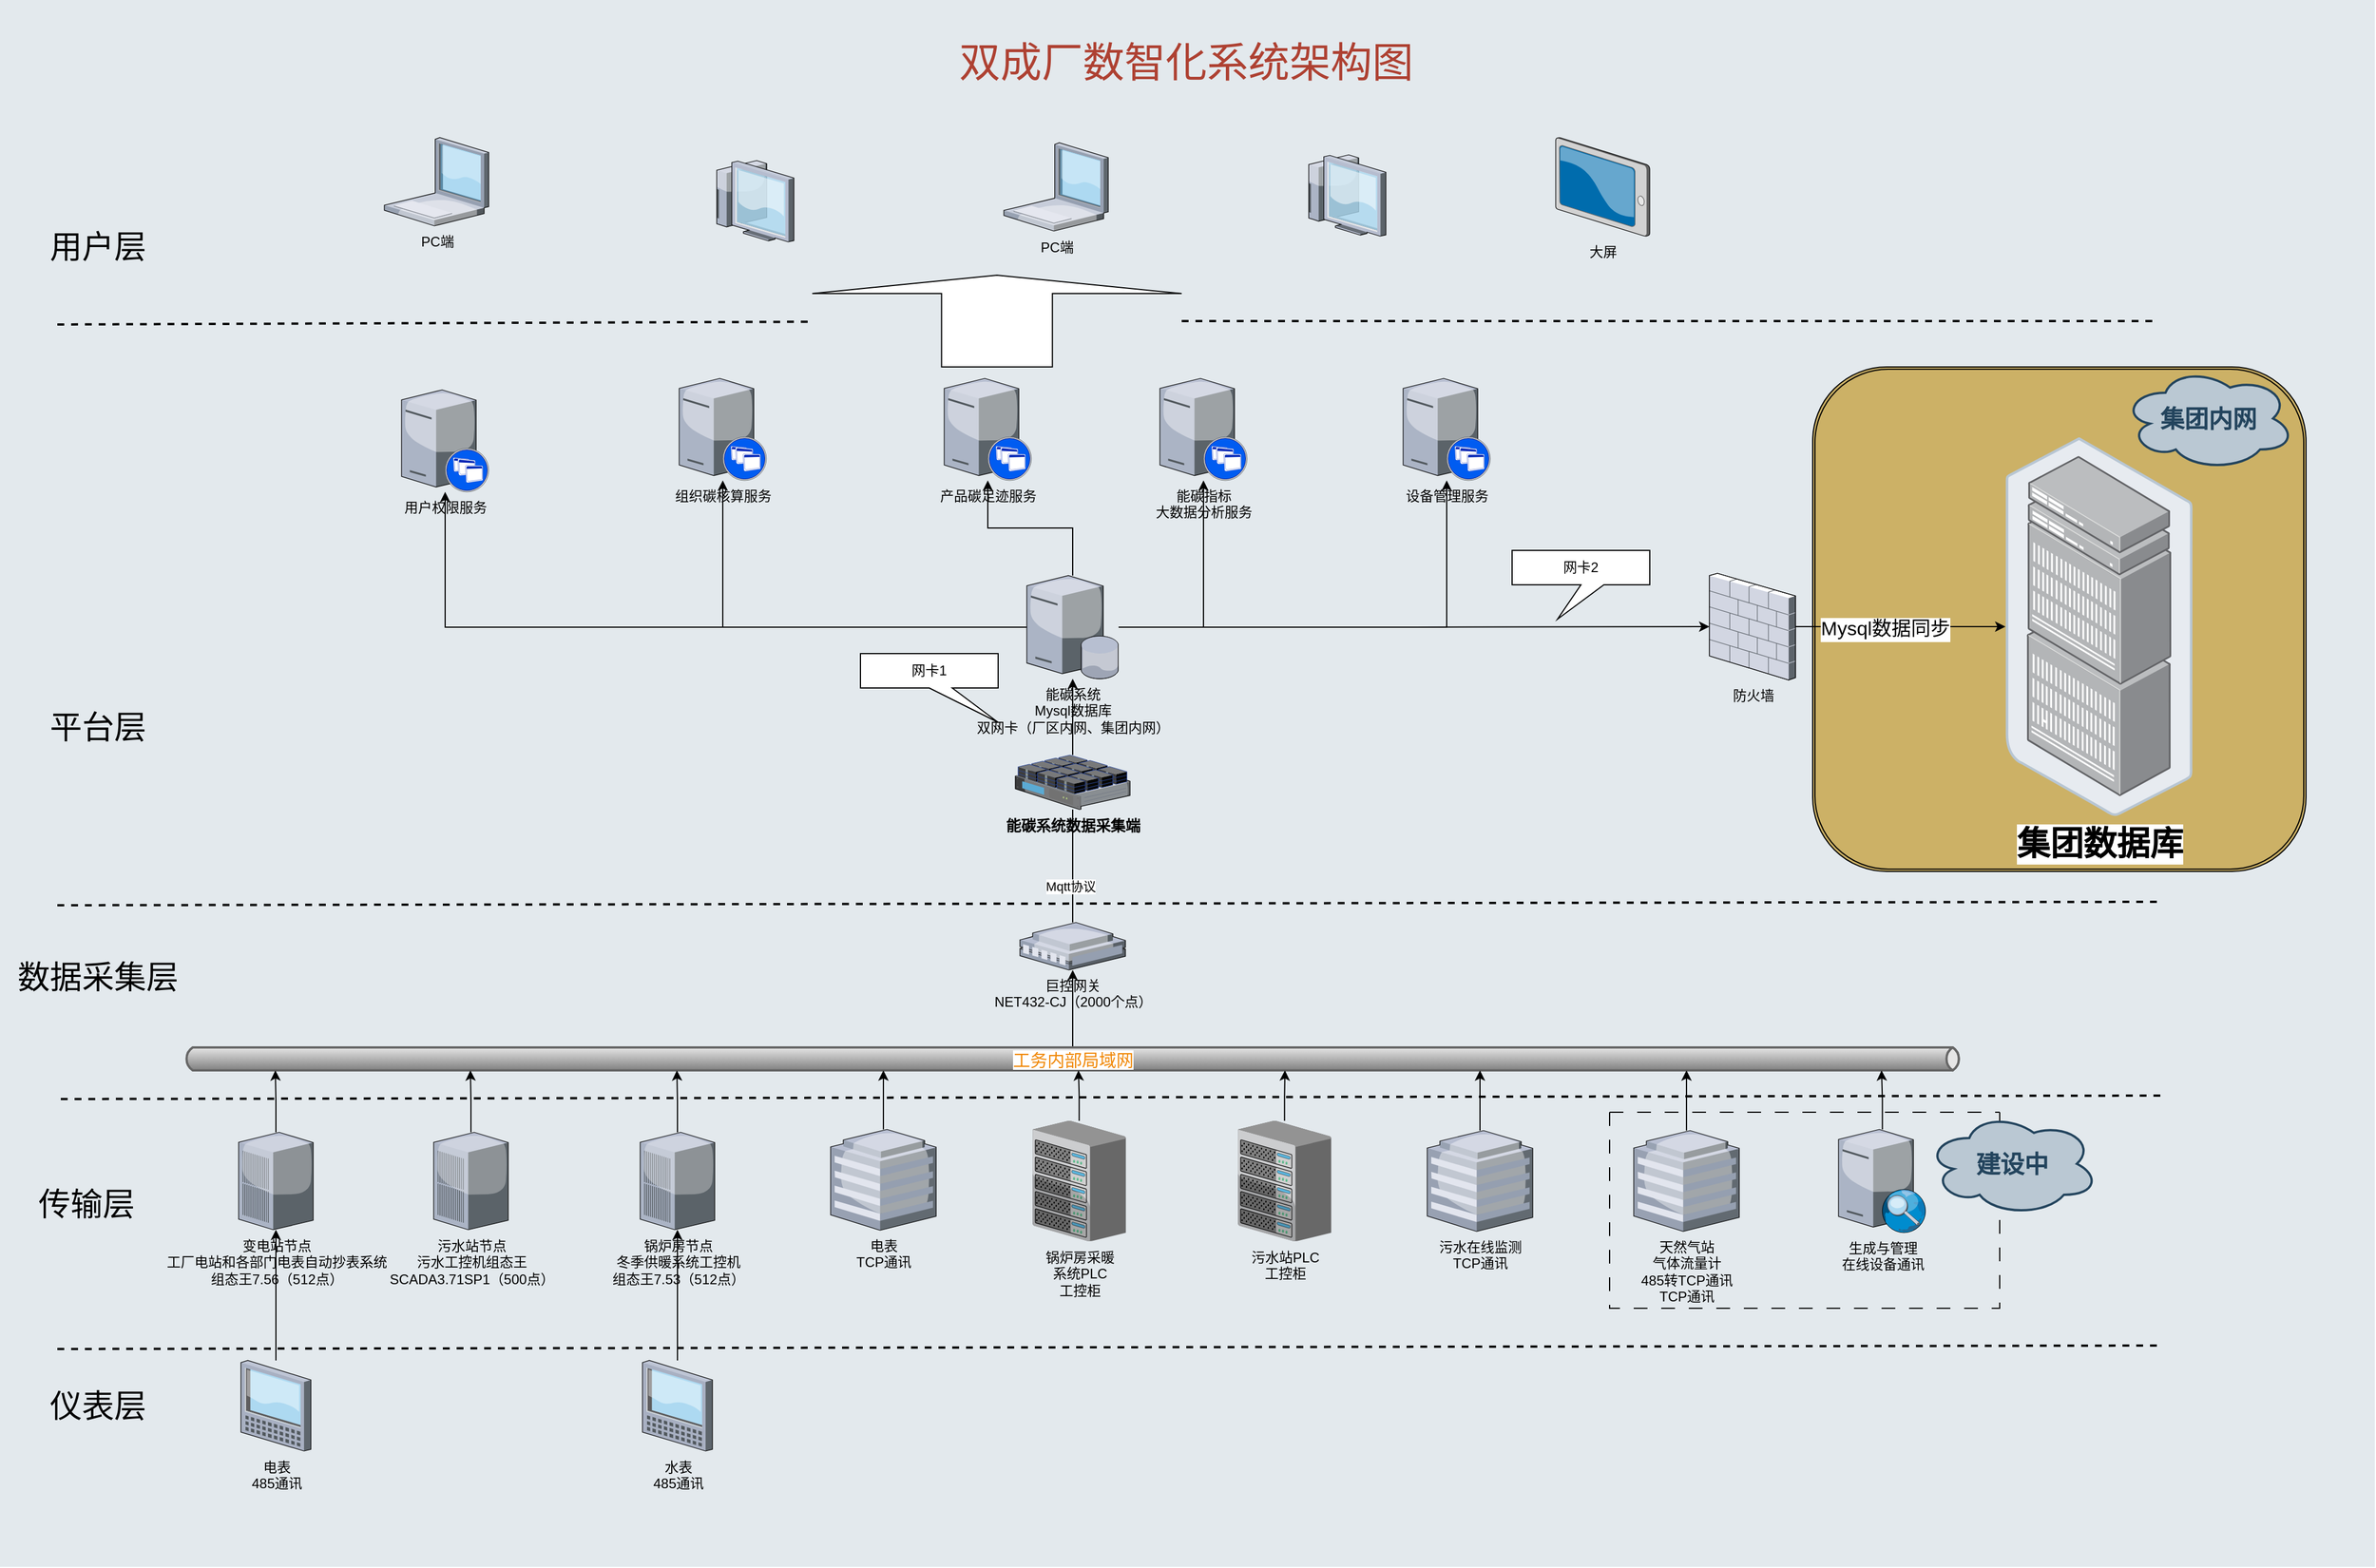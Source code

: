 <mxfile version="28.1.2">
  <diagram id="a45cf8ec-cd66-6f27-3ac3-be6e809c9e4a" name="Page-1">
    <mxGraphModel dx="3778" dy="1636" grid="1" gridSize="10" guides="1" tooltips="1" connect="1" arrows="1" fold="1" page="1" pageScale="1" pageWidth="827" pageHeight="1169" background="none" math="0" shadow="0">
      <root>
        <mxCell id="0" />
        <mxCell id="1" parent="0" />
        <mxCell id="RH_t09FBcoY_n2bVqSQD-389" value="" style="rounded=0;whiteSpace=wrap;html=1;shadow=0;strokeColor=none;fillColor=#BAC8D3;gradientColor=none;fontSize=18;fontColor=#F08705;opacity=40;fontStyle=0;strokeWidth=3;" parent="1" vertex="1">
          <mxGeometry x="-70" y="150" width="2070" height="1366.5" as="geometry" />
        </mxCell>
        <mxCell id="RH_t09FBcoY_n2bVqSQD-469" value="" style="shape=singleArrow;direction=north;whiteSpace=wrap;html=1;" parent="1" vertex="1">
          <mxGeometry x="638" y="390" width="322" height="80" as="geometry" />
        </mxCell>
        <mxCell id="RH_t09FBcoY_n2bVqSQD-466" value="" style="shape=ext;double=1;rounded=1;whiteSpace=wrap;html=1;fillColor=light-dark(#ccb166, #ededed);" parent="1" vertex="1">
          <mxGeometry x="1510" y="470" width="430" height="440" as="geometry" />
        </mxCell>
        <mxCell id="168" value="双成厂数智化系统架构图" style="text;html=1;strokeColor=none;fillColor=none;align=center;verticalAlign=middle;whiteSpace=wrap;overflow=hidden;shadow=0;fontSize=36;fontColor=#AE4132;fontStyle=0" parent="1" vertex="1">
          <mxGeometry x="274" y="180" width="1380" height="45" as="geometry" />
        </mxCell>
        <mxCell id="171" style="edgeStyle=orthogonalEdgeStyle;rounded=0;jumpStyle=none;html=1;exitX=0;exitY=0.5;entryX=0;entryY=0.5;shadow=0;labelBackgroundColor=none;startArrow=none;startFill=0;endArrow=classic;endFill=1;endSize=6;jettySize=auto;orthogonalLoop=1;strokeColor=#23445D;strokeWidth=2;fillColor=#F08705;fontFamily=Helvetica;fontSize=14;fontColor=#F08705;align=left;fontStyle=0" parent="1" source="168" target="168" edge="1">
          <mxGeometry relative="1" as="geometry" />
        </mxCell>
        <mxCell id="RH_t09FBcoY_n2bVqSQD-436" style="edgeStyle=orthogonalEdgeStyle;rounded=0;orthogonalLoop=1;jettySize=auto;html=1;" parent="1" source="RH_t09FBcoY_n2bVqSQD-397" target="RH_t09FBcoY_n2bVqSQD-414" edge="1">
          <mxGeometry relative="1" as="geometry" />
        </mxCell>
        <mxCell id="RH_t09FBcoY_n2bVqSQD-397" value="&lt;font style=&quot;font-size: 15px; background-color: light-dark(#ffffff, var(--ge-dark-color, #121212));&quot;&gt;工务内部局域网&lt;/font&gt;" style="strokeWidth=2;strokeColor=#666666;dashed=0;align=center;html=1;fontSize=8;shape=mxgraph.eip.messageChannel;shadow=0;fillColor=#FFFFFF;gradientColor=none;fontColor=#F08705;fontStyle=0" parent="1" vertex="1">
          <mxGeometry x="90" y="1063.5" width="1550" height="20" as="geometry" />
        </mxCell>
        <mxCell id="RH_t09FBcoY_n2bVqSQD-399" value="变电站节点&lt;div&gt;工厂电站和各部门电表自动抄表系统&lt;/div&gt;&lt;div&gt;组态王7.56（512点）&lt;/div&gt;" style="verticalLabelPosition=bottom;sketch=0;aspect=fixed;html=1;verticalAlign=top;strokeColor=none;align=center;outlineConnect=0;shape=mxgraph.citrix.pbx_server;" parent="1" vertex="1">
          <mxGeometry x="138" y="1137.5" width="65" height="85" as="geometry" />
        </mxCell>
        <mxCell id="RH_t09FBcoY_n2bVqSQD-400" value="污水站节点&lt;div&gt;污水工控机组态王&lt;/div&gt;&lt;div&gt;SCADA3.71SP1（500点）&lt;/div&gt;" style="verticalLabelPosition=bottom;sketch=0;aspect=fixed;html=1;verticalAlign=top;strokeColor=none;align=center;outlineConnect=0;shape=mxgraph.citrix.pbx_server;" parent="1" vertex="1">
          <mxGeometry x="308" y="1137.5" width="65" height="85" as="geometry" />
        </mxCell>
        <mxCell id="RH_t09FBcoY_n2bVqSQD-402" value="锅炉房节点&lt;div&gt;冬季供暖系统工控机&lt;/div&gt;&lt;div&gt;组态王7.53（512点）&lt;/div&gt;" style="verticalLabelPosition=bottom;sketch=0;aspect=fixed;html=1;verticalAlign=top;strokeColor=none;align=center;outlineConnect=0;shape=mxgraph.citrix.pbx_server;" parent="1" vertex="1">
          <mxGeometry x="488" y="1137.5" width="65" height="85" as="geometry" />
        </mxCell>
        <mxCell id="RH_t09FBcoY_n2bVqSQD-403" value="锅炉房采暖&lt;div&gt;系统PLC&lt;/div&gt;&lt;div&gt;工控柜&lt;/div&gt;" style="verticalLabelPosition=bottom;sketch=0;aspect=fixed;html=1;verticalAlign=top;strokeColor=none;align=center;outlineConnect=0;shape=mxgraph.citrix.chassis;" parent="1" vertex="1">
          <mxGeometry x="830" y="1127.5" width="81.34" height="105" as="geometry" />
        </mxCell>
        <mxCell id="RH_t09FBcoY_n2bVqSQD-404" value="电表&lt;div&gt;TCP通讯&lt;/div&gt;" style="verticalLabelPosition=bottom;sketch=0;aspect=fixed;html=1;verticalAlign=top;strokeColor=none;align=center;outlineConnect=0;shape=mxgraph.citrix.hq_enterprise;" parent="1" vertex="1">
          <mxGeometry x="654" y="1135" width="92" height="88" as="geometry" />
        </mxCell>
        <mxCell id="RH_t09FBcoY_n2bVqSQD-405" value="污水站PLC&lt;div&gt;&lt;span style=&quot;background-color: transparent; color: light-dark(rgb(0, 0, 0), rgb(255, 255, 255));&quot;&gt;工控柜&lt;/span&gt;&lt;/div&gt;" style="verticalLabelPosition=bottom;sketch=0;aspect=fixed;html=1;verticalAlign=top;strokeColor=none;align=center;outlineConnect=0;shape=mxgraph.citrix.chassis;" parent="1" vertex="1">
          <mxGeometry x="1009" y="1127.5" width="81.34" height="105" as="geometry" />
        </mxCell>
        <mxCell id="RH_t09FBcoY_n2bVqSQD-406" value="&lt;span style=&quot;background-color: transparent; color: light-dark(rgb(0, 0, 0), rgb(255, 255, 255));&quot;&gt;污水在线监测&lt;/span&gt;&lt;div&gt;&lt;span style=&quot;background-color: transparent; color: light-dark(rgb(0, 0, 0), rgb(255, 255, 255));&quot;&gt;TCP通讯&lt;/span&gt;&lt;/div&gt;" style="verticalLabelPosition=bottom;sketch=0;aspect=fixed;html=1;verticalAlign=top;strokeColor=none;align=center;outlineConnect=0;shape=mxgraph.citrix.hq_enterprise;" parent="1" vertex="1">
          <mxGeometry x="1174" y="1136" width="92" height="88" as="geometry" />
        </mxCell>
        <mxCell id="RH_t09FBcoY_n2bVqSQD-407" value="&lt;span style=&quot;background-color: transparent; color: light-dark(rgb(0, 0, 0), rgb(255, 255, 255));&quot;&gt;天然气站&lt;/span&gt;&lt;div&gt;气体流量计&lt;/div&gt;&lt;div&gt;485转TCP通讯&lt;br&gt;&lt;div&gt;&lt;span style=&quot;background-color: transparent; color: light-dark(rgb(0, 0, 0), rgb(255, 255, 255));&quot;&gt;TCP通讯&lt;/span&gt;&lt;/div&gt;&lt;/div&gt;" style="verticalLabelPosition=bottom;sketch=0;aspect=fixed;html=1;verticalAlign=top;strokeColor=none;align=center;outlineConnect=0;shape=mxgraph.citrix.hq_enterprise;" parent="1" vertex="1">
          <mxGeometry x="1354" y="1136" width="92" height="88" as="geometry" />
        </mxCell>
        <mxCell id="RH_t09FBcoY_n2bVqSQD-408" value="生成与管理&lt;div&gt;在线设备通讯&lt;/div&gt;" style="verticalLabelPosition=bottom;sketch=0;aspect=fixed;html=1;verticalAlign=top;strokeColor=none;align=center;outlineConnect=0;shape=mxgraph.citrix.edgesight_server;" parent="1" vertex="1">
          <mxGeometry x="1532.5" y="1135" width="76.5" height="90" as="geometry" />
        </mxCell>
        <mxCell id="RH_t09FBcoY_n2bVqSQD-427" style="edgeStyle=orthogonalEdgeStyle;rounded=0;orthogonalLoop=1;jettySize=auto;html=1;" parent="1" source="RH_t09FBcoY_n2bVqSQD-410" target="RH_t09FBcoY_n2bVqSQD-399" edge="1">
          <mxGeometry relative="1" as="geometry" />
        </mxCell>
        <mxCell id="RH_t09FBcoY_n2bVqSQD-410" value="电表&lt;div&gt;485通讯&lt;/div&gt;" style="verticalLabelPosition=bottom;sketch=0;aspect=fixed;html=1;verticalAlign=top;strokeColor=none;align=center;outlineConnect=0;shape=mxgraph.citrix.tablet_1;" parent="1" vertex="1">
          <mxGeometry x="140" y="1336.5" width="61" height="79" as="geometry" />
        </mxCell>
        <mxCell id="RH_t09FBcoY_n2bVqSQD-428" style="edgeStyle=orthogonalEdgeStyle;rounded=0;orthogonalLoop=1;jettySize=auto;html=1;" parent="1" source="RH_t09FBcoY_n2bVqSQD-411" target="RH_t09FBcoY_n2bVqSQD-402" edge="1">
          <mxGeometry relative="1" as="geometry" />
        </mxCell>
        <mxCell id="RH_t09FBcoY_n2bVqSQD-411" value="水表&lt;div&gt;485通讯&lt;/div&gt;" style="verticalLabelPosition=bottom;sketch=0;aspect=fixed;html=1;verticalAlign=top;strokeColor=none;align=center;outlineConnect=0;shape=mxgraph.citrix.tablet_1;" parent="1" vertex="1">
          <mxGeometry x="490" y="1336.5" width="61" height="79" as="geometry" />
        </mxCell>
        <mxCell id="RH_t09FBcoY_n2bVqSQD-413" style="edgeStyle=orthogonalEdgeStyle;rounded=0;orthogonalLoop=1;jettySize=auto;html=1;endArrow=none;endFill=0;" parent="1" source="RH_t09FBcoY_n2bVqSQD-414" target="RH_t09FBcoY_n2bVqSQD-424" edge="1">
          <mxGeometry relative="1" as="geometry">
            <mxPoint x="865" y="836.5" as="targetPoint" />
          </mxGeometry>
        </mxCell>
        <mxCell id="RH_t09FBcoY_n2bVqSQD-480" value="Mqtt协议" style="edgeLabel;html=1;align=center;verticalAlign=middle;resizable=0;points=[];" parent="RH_t09FBcoY_n2bVqSQD-413" vertex="1" connectable="0">
          <mxGeometry x="-0.325" y="2" relative="1" as="geometry">
            <mxPoint y="1" as="offset" />
          </mxGeometry>
        </mxCell>
        <mxCell id="RH_t09FBcoY_n2bVqSQD-414" value="&lt;div&gt;巨控网关&lt;/div&gt;NET432-CJ（2000个点）" style="verticalLabelPosition=bottom;sketch=0;aspect=fixed;html=1;verticalAlign=top;strokeColor=none;align=center;outlineConnect=0;shape=mxgraph.citrix.remote_office;" parent="1" vertex="1">
          <mxGeometry x="819" y="954.5" width="92" height="41.5" as="geometry" />
        </mxCell>
        <mxCell id="RH_t09FBcoY_n2bVqSQD-415" value="" style="endArrow=none;dashed=1;html=1;rounded=0;strokeWidth=2;" parent="1" edge="1">
          <mxGeometry width="50" height="50" relative="1" as="geometry">
            <mxPoint x="-20" y="1326.5" as="sourcePoint" />
            <mxPoint x="1810" y="1323.5" as="targetPoint" />
          </mxGeometry>
        </mxCell>
        <mxCell id="RH_t09FBcoY_n2bVqSQD-416" value="" style="endArrow=none;dashed=1;html=1;rounded=0;strokeWidth=2;" parent="1" edge="1">
          <mxGeometry width="50" height="50" relative="1" as="geometry">
            <mxPoint x="-17" y="1108.5" as="sourcePoint" />
            <mxPoint x="1813" y="1105.5" as="targetPoint" />
          </mxGeometry>
        </mxCell>
        <mxCell id="RH_t09FBcoY_n2bVqSQD-417" value="&lt;font style=&quot;font-size: 28px;&quot;&gt;仪表层&lt;/font&gt;" style="text;html=1;align=center;verticalAlign=middle;resizable=0;points=[];autosize=1;strokeColor=none;fillColor=none;" parent="1" vertex="1">
          <mxGeometry x="-40" y="1351" width="110" height="50" as="geometry" />
        </mxCell>
        <mxCell id="RH_t09FBcoY_n2bVqSQD-418" value="&lt;font style=&quot;font-size: 28px;&quot;&gt;传输层&lt;/font&gt;" style="text;html=1;align=center;verticalAlign=middle;resizable=0;points=[];autosize=1;strokeColor=none;fillColor=none;" parent="1" vertex="1">
          <mxGeometry x="-50" y="1175" width="110" height="50" as="geometry" />
        </mxCell>
        <mxCell id="RH_t09FBcoY_n2bVqSQD-419" value="" style="endArrow=none;dashed=1;html=1;rounded=0;strokeWidth=2;" parent="1" edge="1">
          <mxGeometry width="50" height="50" relative="1" as="geometry">
            <mxPoint x="-20" y="939.5" as="sourcePoint" />
            <mxPoint x="1810" y="936.5" as="targetPoint" />
          </mxGeometry>
        </mxCell>
        <mxCell id="RH_t09FBcoY_n2bVqSQD-421" value="&lt;font style=&quot;font-size: 28px;&quot;&gt;数据采集层&lt;/font&gt;" style="text;html=1;align=center;verticalAlign=middle;resizable=0;points=[];autosize=1;strokeColor=none;fillColor=none;" parent="1" vertex="1">
          <mxGeometry x="-65" y="976.5" width="160" height="50" as="geometry" />
        </mxCell>
        <mxCell id="RH_t09FBcoY_n2bVqSQD-444" style="edgeStyle=orthogonalEdgeStyle;rounded=0;orthogonalLoop=1;jettySize=auto;html=1;" parent="1" source="RH_t09FBcoY_n2bVqSQD-423" target="RH_t09FBcoY_n2bVqSQD-442" edge="1">
          <mxGeometry relative="1" as="geometry" />
        </mxCell>
        <mxCell id="RH_t09FBcoY_n2bVqSQD-462" value="Mysql数据同步" style="edgeLabel;html=1;align=center;verticalAlign=middle;resizable=0;points=[];fontSize=17;" parent="RH_t09FBcoY_n2bVqSQD-444" vertex="1" connectable="0">
          <mxGeometry x="-0.634" y="-2" relative="1" as="geometry">
            <mxPoint x="44" as="offset" />
          </mxGeometry>
        </mxCell>
        <mxCell id="RH_t09FBcoY_n2bVqSQD-423" value="防火墙" style="verticalLabelPosition=bottom;sketch=0;aspect=fixed;html=1;verticalAlign=top;strokeColor=none;align=center;outlineConnect=0;shape=mxgraph.citrix.firewall;" parent="1" vertex="1">
          <mxGeometry x="1420" y="650" width="75" height="93" as="geometry" />
        </mxCell>
        <mxCell id="RH_t09FBcoY_n2bVqSQD-435" style="edgeStyle=orthogonalEdgeStyle;rounded=0;orthogonalLoop=1;jettySize=auto;html=1;" parent="1" source="RH_t09FBcoY_n2bVqSQD-424" target="RH_t09FBcoY_n2bVqSQD-431" edge="1">
          <mxGeometry relative="1" as="geometry" />
        </mxCell>
        <mxCell id="RH_t09FBcoY_n2bVqSQD-424" value="&lt;font style=&quot;font-size: 13px;&quot;&gt;&lt;b&gt;能碳系统数据采集端&lt;/b&gt;&lt;/font&gt;" style="verticalLabelPosition=bottom;sketch=0;aspect=fixed;html=1;verticalAlign=top;strokeColor=none;align=center;outlineConnect=0;shape=mxgraph.citrix.netscaler_sdx;" parent="1" vertex="1">
          <mxGeometry x="815" y="808.5" width="100" height="47.5" as="geometry" />
        </mxCell>
        <mxCell id="RH_t09FBcoY_n2bVqSQD-425" value="&lt;font style=&quot;font-size: 28px;&quot;&gt;平台层&lt;/font&gt;" style="text;html=1;align=center;verticalAlign=middle;resizable=0;points=[];autosize=1;strokeColor=none;fillColor=none;" parent="1" vertex="1">
          <mxGeometry x="-40" y="758.5" width="110" height="50" as="geometry" />
        </mxCell>
        <mxCell id="RH_t09FBcoY_n2bVqSQD-429" style="edgeStyle=orthogonalEdgeStyle;rounded=0;orthogonalLoop=1;jettySize=auto;html=1;entryX=0;entryY=1;entryDx=80;entryDy=0;entryPerimeter=0;" parent="1" source="RH_t09FBcoY_n2bVqSQD-399" target="RH_t09FBcoY_n2bVqSQD-397" edge="1">
          <mxGeometry relative="1" as="geometry" />
        </mxCell>
        <mxCell id="RH_t09FBcoY_n2bVqSQD-443" style="edgeStyle=orthogonalEdgeStyle;rounded=0;orthogonalLoop=1;jettySize=auto;html=1;" parent="1" source="RH_t09FBcoY_n2bVqSQD-431" target="RH_t09FBcoY_n2bVqSQD-423" edge="1">
          <mxGeometry relative="1" as="geometry" />
        </mxCell>
        <mxCell id="RH_t09FBcoY_n2bVqSQD-454" style="edgeStyle=orthogonalEdgeStyle;rounded=0;orthogonalLoop=1;jettySize=auto;html=1;" parent="1" source="RH_t09FBcoY_n2bVqSQD-431" target="RH_t09FBcoY_n2bVqSQD-448" edge="1">
          <mxGeometry relative="1" as="geometry" />
        </mxCell>
        <mxCell id="RH_t09FBcoY_n2bVqSQD-455" style="edgeStyle=orthogonalEdgeStyle;rounded=0;orthogonalLoop=1;jettySize=auto;html=1;" parent="1" source="RH_t09FBcoY_n2bVqSQD-431" target="RH_t09FBcoY_n2bVqSQD-449" edge="1">
          <mxGeometry relative="1" as="geometry" />
        </mxCell>
        <mxCell id="RH_t09FBcoY_n2bVqSQD-456" style="edgeStyle=orthogonalEdgeStyle;rounded=0;orthogonalLoop=1;jettySize=auto;html=1;" parent="1" source="RH_t09FBcoY_n2bVqSQD-431" target="RH_t09FBcoY_n2bVqSQD-450" edge="1">
          <mxGeometry relative="1" as="geometry" />
        </mxCell>
        <mxCell id="RH_t09FBcoY_n2bVqSQD-458" style="edgeStyle=orthogonalEdgeStyle;rounded=0;orthogonalLoop=1;jettySize=auto;html=1;" parent="1" source="RH_t09FBcoY_n2bVqSQD-431" target="RH_t09FBcoY_n2bVqSQD-451" edge="1">
          <mxGeometry relative="1" as="geometry" />
        </mxCell>
        <mxCell id="RH_t09FBcoY_n2bVqSQD-459" style="edgeStyle=orthogonalEdgeStyle;rounded=0;orthogonalLoop=1;jettySize=auto;html=1;" parent="1" source="RH_t09FBcoY_n2bVqSQD-431" target="RH_t09FBcoY_n2bVqSQD-452" edge="1">
          <mxGeometry relative="1" as="geometry" />
        </mxCell>
        <mxCell id="RH_t09FBcoY_n2bVqSQD-431" value="能碳系统&lt;div&gt;Mysql数据库&lt;/div&gt;&lt;div&gt;双网卡（厂区内网、集团内网）&lt;/div&gt;" style="verticalLabelPosition=bottom;sketch=0;aspect=fixed;html=1;verticalAlign=top;strokeColor=none;align=center;outlineConnect=0;shape=mxgraph.citrix.database_server;" parent="1" vertex="1">
          <mxGeometry x="825" y="652" width="80" height="90" as="geometry" />
        </mxCell>
        <mxCell id="RH_t09FBcoY_n2bVqSQD-432" style="edgeStyle=orthogonalEdgeStyle;rounded=0;orthogonalLoop=1;jettySize=auto;html=1;entryX=0;entryY=1;entryDx=250;entryDy=0;entryPerimeter=0;" parent="1" source="RH_t09FBcoY_n2bVqSQD-400" target="RH_t09FBcoY_n2bVqSQD-397" edge="1">
          <mxGeometry relative="1" as="geometry" />
        </mxCell>
        <mxCell id="RH_t09FBcoY_n2bVqSQD-433" style="edgeStyle=orthogonalEdgeStyle;rounded=0;orthogonalLoop=1;jettySize=auto;html=1;entryX=0;entryY=1;entryDx=430;entryDy=0;entryPerimeter=0;" parent="1" source="RH_t09FBcoY_n2bVqSQD-402" target="RH_t09FBcoY_n2bVqSQD-397" edge="1">
          <mxGeometry relative="1" as="geometry" />
        </mxCell>
        <mxCell id="RH_t09FBcoY_n2bVqSQD-434" style="edgeStyle=orthogonalEdgeStyle;rounded=0;orthogonalLoop=1;jettySize=auto;html=1;entryX=0;entryY=1;entryDx=610;entryDy=0;entryPerimeter=0;" parent="1" source="RH_t09FBcoY_n2bVqSQD-404" target="RH_t09FBcoY_n2bVqSQD-397" edge="1">
          <mxGeometry relative="1" as="geometry" />
        </mxCell>
        <mxCell id="RH_t09FBcoY_n2bVqSQD-437" style="edgeStyle=orthogonalEdgeStyle;rounded=0;orthogonalLoop=1;jettySize=auto;html=1;entryX=0;entryY=1;entryDx=780;entryDy=0;entryPerimeter=0;" parent="1" source="RH_t09FBcoY_n2bVqSQD-403" target="RH_t09FBcoY_n2bVqSQD-397" edge="1">
          <mxGeometry relative="1" as="geometry" />
        </mxCell>
        <mxCell id="RH_t09FBcoY_n2bVqSQD-438" style="edgeStyle=orthogonalEdgeStyle;rounded=0;orthogonalLoop=1;jettySize=auto;html=1;entryX=0;entryY=1;entryDx=960;entryDy=0;entryPerimeter=0;" parent="1" source="RH_t09FBcoY_n2bVqSQD-405" target="RH_t09FBcoY_n2bVqSQD-397" edge="1">
          <mxGeometry relative="1" as="geometry" />
        </mxCell>
        <mxCell id="RH_t09FBcoY_n2bVqSQD-439" style="edgeStyle=orthogonalEdgeStyle;rounded=0;orthogonalLoop=1;jettySize=auto;html=1;entryX=0;entryY=1;entryDx=1130;entryDy=0;entryPerimeter=0;" parent="1" source="RH_t09FBcoY_n2bVqSQD-406" target="RH_t09FBcoY_n2bVqSQD-397" edge="1">
          <mxGeometry relative="1" as="geometry" />
        </mxCell>
        <mxCell id="RH_t09FBcoY_n2bVqSQD-440" style="edgeStyle=orthogonalEdgeStyle;rounded=0;orthogonalLoop=1;jettySize=auto;html=1;entryX=0;entryY=1;entryDx=1310;entryDy=0;entryPerimeter=0;" parent="1" source="RH_t09FBcoY_n2bVqSQD-407" target="RH_t09FBcoY_n2bVqSQD-397" edge="1">
          <mxGeometry relative="1" as="geometry" />
        </mxCell>
        <mxCell id="RH_t09FBcoY_n2bVqSQD-441" style="edgeStyle=orthogonalEdgeStyle;rounded=0;orthogonalLoop=1;jettySize=auto;html=1;entryX=0;entryY=1;entryDx=1480;entryDy=0;entryPerimeter=0;" parent="1" source="RH_t09FBcoY_n2bVqSQD-408" target="RH_t09FBcoY_n2bVqSQD-397" edge="1">
          <mxGeometry relative="1" as="geometry" />
        </mxCell>
        <mxCell id="RH_t09FBcoY_n2bVqSQD-442" value="&lt;font style=&quot;font-size: 29px;&quot;&gt;&lt;b&gt;集团数据库&lt;/b&gt;&lt;/font&gt;" style="image;points=[];aspect=fixed;html=1;align=center;shadow=0;dashed=0;image=img/lib/allied_telesis/storage/Datacenter_Server_Rack_EoR.svg;" parent="1" vertex="1">
          <mxGeometry x="1678" y="531.4" width="163.39" height="330.2" as="geometry" />
        </mxCell>
        <mxCell id="RH_t09FBcoY_n2bVqSQD-445" value="&lt;font style=&quot;font-size: 28px;&quot;&gt;用户层&lt;/font&gt;" style="text;html=1;align=center;verticalAlign=middle;resizable=0;points=[];autosize=1;strokeColor=none;fillColor=none;" parent="1" vertex="1">
          <mxGeometry x="-40" y="340" width="110" height="50" as="geometry" />
        </mxCell>
        <mxCell id="RH_t09FBcoY_n2bVqSQD-446" value="大屏" style="verticalLabelPosition=bottom;sketch=0;aspect=fixed;html=1;verticalAlign=top;strokeColor=none;align=center;outlineConnect=0;shape=mxgraph.citrix.tablet_2;" parent="1" vertex="1">
          <mxGeometry x="1286" y="270" width="82" height="86" as="geometry" />
        </mxCell>
        <mxCell id="RH_t09FBcoY_n2bVqSQD-447" value="PC端" style="verticalLabelPosition=bottom;sketch=0;aspect=fixed;html=1;verticalAlign=top;strokeColor=none;align=center;outlineConnect=0;shape=mxgraph.citrix.laptop_1;" parent="1" vertex="1">
          <mxGeometry x="265" y="270" width="91" height="77" as="geometry" />
        </mxCell>
        <mxCell id="RH_t09FBcoY_n2bVqSQD-448" value="用户权限服务" style="verticalLabelPosition=bottom;sketch=0;aspect=fixed;html=1;verticalAlign=top;strokeColor=none;align=center;outlineConnect=0;shape=mxgraph.citrix.xenapp_server;" parent="1" vertex="1">
          <mxGeometry x="280" y="490" width="76" height="89" as="geometry" />
        </mxCell>
        <mxCell id="RH_t09FBcoY_n2bVqSQD-449" value="组织碳核算服务" style="verticalLabelPosition=bottom;sketch=0;aspect=fixed;html=1;verticalAlign=top;strokeColor=none;align=center;outlineConnect=0;shape=mxgraph.citrix.xenapp_server;" parent="1" vertex="1">
          <mxGeometry x="522" y="480" width="76" height="89" as="geometry" />
        </mxCell>
        <mxCell id="RH_t09FBcoY_n2bVqSQD-450" value="产品碳足迹服务" style="verticalLabelPosition=bottom;sketch=0;aspect=fixed;html=1;verticalAlign=top;strokeColor=none;align=center;outlineConnect=0;shape=mxgraph.citrix.xenapp_server;" parent="1" vertex="1">
          <mxGeometry x="753" y="480" width="76" height="89" as="geometry" />
        </mxCell>
        <mxCell id="RH_t09FBcoY_n2bVqSQD-451" value="能碳指标&lt;div&gt;大数据分析服务&lt;/div&gt;" style="verticalLabelPosition=bottom;sketch=0;aspect=fixed;html=1;verticalAlign=top;strokeColor=none;align=center;outlineConnect=0;shape=mxgraph.citrix.xenapp_server;" parent="1" vertex="1">
          <mxGeometry x="941" y="480" width="76" height="89" as="geometry" />
        </mxCell>
        <mxCell id="RH_t09FBcoY_n2bVqSQD-452" value="设备管理服务" style="verticalLabelPosition=bottom;sketch=0;aspect=fixed;html=1;verticalAlign=top;strokeColor=none;align=center;outlineConnect=0;shape=mxgraph.citrix.xenapp_server;" parent="1" vertex="1">
          <mxGeometry x="1153" y="480" width="76" height="89" as="geometry" />
        </mxCell>
        <mxCell id="RH_t09FBcoY_n2bVqSQD-453" value="" style="endArrow=none;dashed=1;html=1;rounded=0;strokeWidth=2;" parent="1" source="RH_t09FBcoY_n2bVqSQD-469" edge="1">
          <mxGeometry width="50" height="50" relative="1" as="geometry">
            <mxPoint x="-20" y="433" as="sourcePoint" />
            <mxPoint x="1810" y="430" as="targetPoint" />
          </mxGeometry>
        </mxCell>
        <mxCell id="RH_t09FBcoY_n2bVqSQD-467" value="集团内网" style="ellipse;shape=cloud;whiteSpace=wrap;html=1;shadow=0;strokeColor=#23445D;fillColor=#BAC8D3;gradientColor=none;fontSize=21;fontColor=#23445D;fontStyle=1;gradientDirection=north;strokeWidth=2;" parent="1" vertex="1">
          <mxGeometry x="1780" y="470" width="150" height="90" as="geometry" />
        </mxCell>
        <mxCell id="RH_t09FBcoY_n2bVqSQD-470" value="" style="endArrow=none;dashed=1;html=1;rounded=0;strokeWidth=2;" parent="1" target="RH_t09FBcoY_n2bVqSQD-469" edge="1">
          <mxGeometry width="50" height="50" relative="1" as="geometry">
            <mxPoint x="-20" y="433" as="sourcePoint" />
            <mxPoint x="1810" y="430" as="targetPoint" />
          </mxGeometry>
        </mxCell>
        <mxCell id="RH_t09FBcoY_n2bVqSQD-474" value="PC端" style="verticalLabelPosition=bottom;sketch=0;aspect=fixed;html=1;verticalAlign=top;strokeColor=none;align=center;outlineConnect=0;shape=mxgraph.citrix.laptop_1;" parent="1" vertex="1">
          <mxGeometry x="805" y="274.5" width="91" height="77" as="geometry" />
        </mxCell>
        <mxCell id="RH_t09FBcoY_n2bVqSQD-476" value="" style="verticalLabelPosition=bottom;sketch=0;aspect=fixed;html=1;verticalAlign=top;strokeColor=none;align=center;outlineConnect=0;shape=mxgraph.citrix.thin_client;" parent="1" vertex="1">
          <mxGeometry x="551" y="290" width="71" height="71" as="geometry" />
        </mxCell>
        <mxCell id="RH_t09FBcoY_n2bVqSQD-477" value="" style="verticalLabelPosition=bottom;sketch=0;aspect=fixed;html=1;verticalAlign=top;strokeColor=none;align=center;outlineConnect=0;shape=mxgraph.citrix.thin_client;" parent="1" vertex="1">
          <mxGeometry x="1067" y="285" width="71" height="71" as="geometry" />
        </mxCell>
        <mxCell id="RH_t09FBcoY_n2bVqSQD-478" value="" style="swimlane;startSize=0;dashed=1;dashPattern=12 12;" parent="1" vertex="1">
          <mxGeometry x="1333" y="1120" width="340" height="171" as="geometry" />
        </mxCell>
        <mxCell id="RH_t09FBcoY_n2bVqSQD-479" value="建设中" style="ellipse;shape=cloud;whiteSpace=wrap;html=1;shadow=0;strokeColor=#23445D;fillColor=#BAC8D3;gradientColor=none;fontSize=21;fontColor=#23445D;fontStyle=1;gradientDirection=north;strokeWidth=2;" parent="1" vertex="1">
          <mxGeometry x="1609" y="1120" width="150" height="90" as="geometry" />
        </mxCell>
        <mxCell id="RH_t09FBcoY_n2bVqSQD-481" value="网卡1" style="shape=callout;whiteSpace=wrap;html=1;perimeter=calloutPerimeter;position2=1;" parent="1" vertex="1">
          <mxGeometry x="680" y="720" width="120" height="60" as="geometry" />
        </mxCell>
        <mxCell id="RH_t09FBcoY_n2bVqSQD-483" value="网卡2" style="shape=callout;whiteSpace=wrap;html=1;perimeter=calloutPerimeter;position2=0.33;" parent="1" vertex="1">
          <mxGeometry x="1248" y="630" width="120" height="60" as="geometry" />
        </mxCell>
      </root>
    </mxGraphModel>
  </diagram>
</mxfile>
